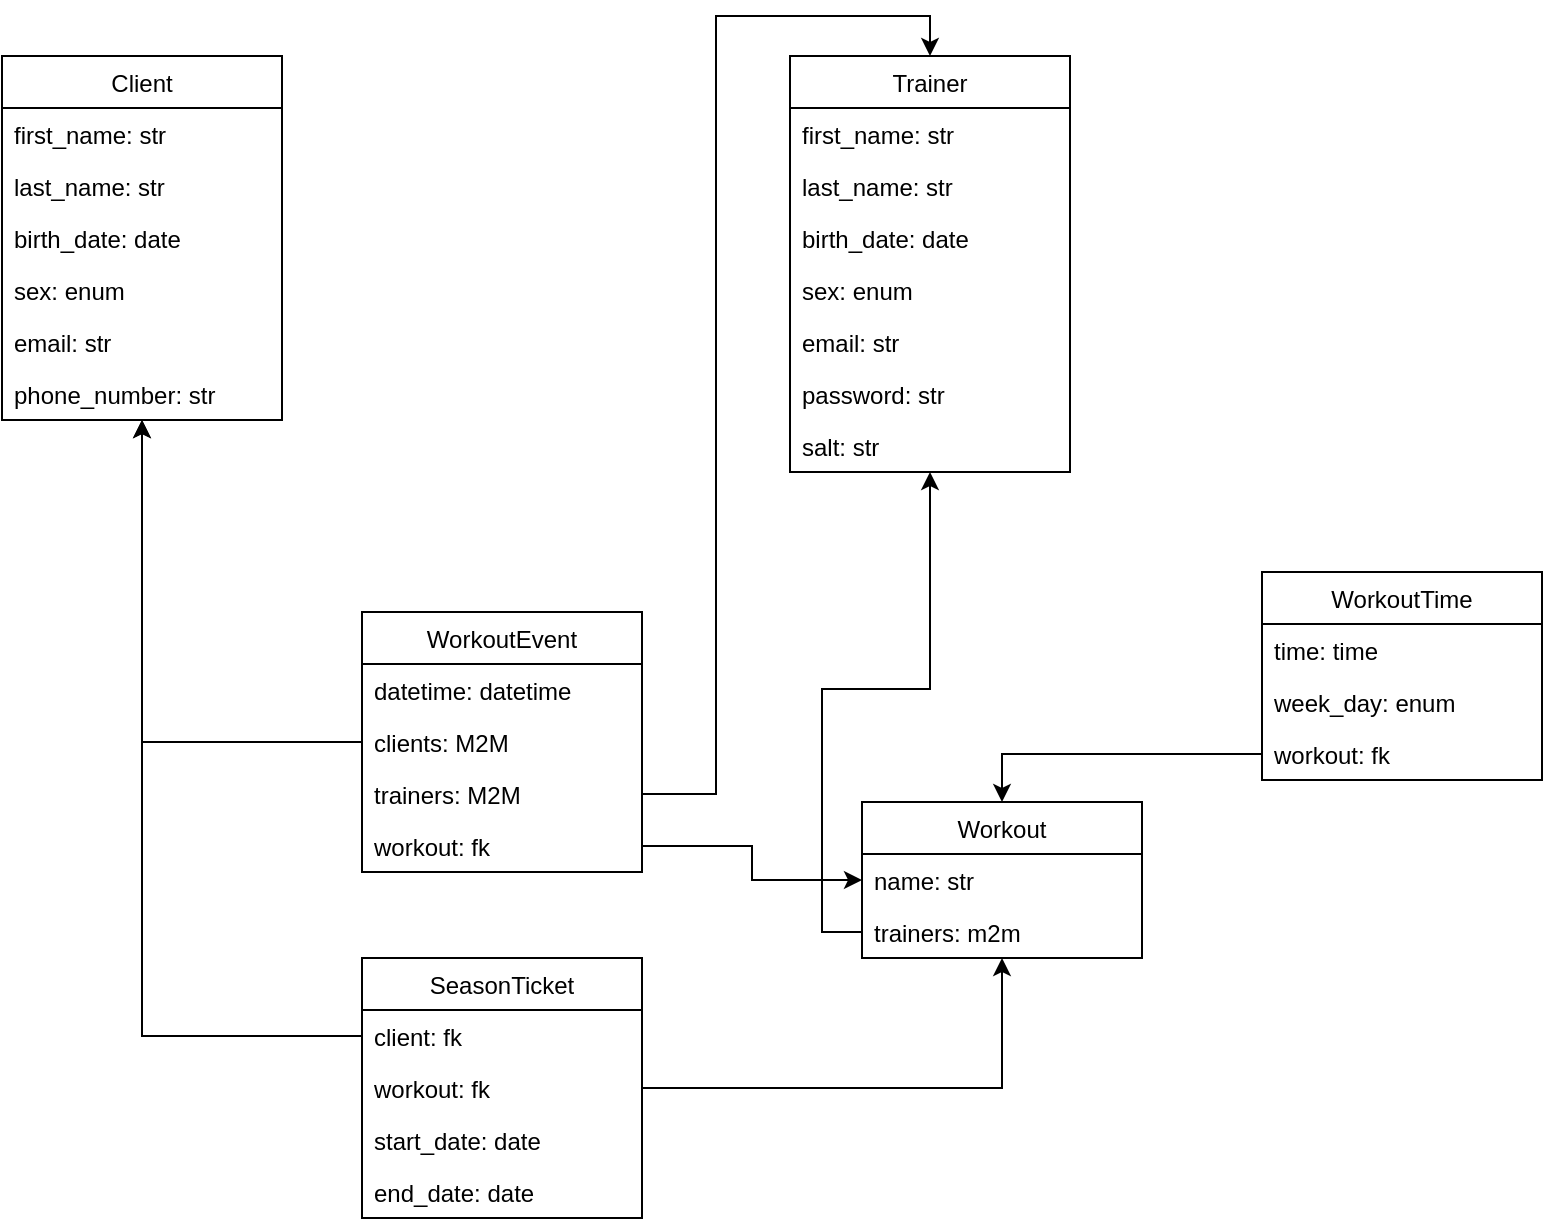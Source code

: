 <mxfile version="12.9.7" type="github"><diagram id="29OeNXqhFAlqWz0zoziL" name="Page-1"><mxGraphModel dx="1422" dy="787" grid="1" gridSize="10" guides="1" tooltips="1" connect="1" arrows="1" fold="1" page="1" pageScale="1" pageWidth="827" pageHeight="1169" math="0" shadow="0"><root><mxCell id="0"/><mxCell id="1" parent="0"/><mxCell id="s4_ss9qBjF1tHqy0CyjF-14" value="Trainer" style="swimlane;fontStyle=0;childLayout=stackLayout;horizontal=1;startSize=26;fillColor=none;horizontalStack=0;resizeParent=1;resizeParentMax=0;resizeLast=0;collapsible=1;marginBottom=0;" parent="1" vertex="1"><mxGeometry x="414" y="132" width="140" height="208" as="geometry"/></mxCell><mxCell id="s4_ss9qBjF1tHqy0CyjF-15" value="first_name: str" style="text;strokeColor=none;fillColor=none;align=left;verticalAlign=top;spacingLeft=4;spacingRight=4;overflow=hidden;rotatable=0;points=[[0,0.5],[1,0.5]];portConstraint=eastwest;" parent="s4_ss9qBjF1tHqy0CyjF-14" vertex="1"><mxGeometry y="26" width="140" height="26" as="geometry"/></mxCell><mxCell id="HnQStIlF2Rtl9gJlsySx-2" value="last_name: str" style="text;strokeColor=none;fillColor=none;align=left;verticalAlign=top;spacingLeft=4;spacingRight=4;overflow=hidden;rotatable=0;points=[[0,0.5],[1,0.5]];portConstraint=eastwest;" vertex="1" parent="s4_ss9qBjF1tHqy0CyjF-14"><mxGeometry y="52" width="140" height="26" as="geometry"/></mxCell><mxCell id="HnQStIlF2Rtl9gJlsySx-3" value="birth_date: date" style="text;strokeColor=none;fillColor=none;align=left;verticalAlign=top;spacingLeft=4;spacingRight=4;overflow=hidden;rotatable=0;points=[[0,0.5],[1,0.5]];portConstraint=eastwest;" vertex="1" parent="s4_ss9qBjF1tHqy0CyjF-14"><mxGeometry y="78" width="140" height="26" as="geometry"/></mxCell><mxCell id="HnQStIlF2Rtl9gJlsySx-4" value="sex: enum" style="text;strokeColor=none;fillColor=none;align=left;verticalAlign=top;spacingLeft=4;spacingRight=4;overflow=hidden;rotatable=0;points=[[0,0.5],[1,0.5]];portConstraint=eastwest;" vertex="1" parent="s4_ss9qBjF1tHqy0CyjF-14"><mxGeometry y="104" width="140" height="26" as="geometry"/></mxCell><mxCell id="HnQStIlF2Rtl9gJlsySx-5" value="email: str" style="text;strokeColor=none;fillColor=none;align=left;verticalAlign=top;spacingLeft=4;spacingRight=4;overflow=hidden;rotatable=0;points=[[0,0.5],[1,0.5]];portConstraint=eastwest;" vertex="1" parent="s4_ss9qBjF1tHqy0CyjF-14"><mxGeometry y="130" width="140" height="26" as="geometry"/></mxCell><mxCell id="HnQStIlF2Rtl9gJlsySx-6" value="password: str" style="text;strokeColor=none;fillColor=none;align=left;verticalAlign=top;spacingLeft=4;spacingRight=4;overflow=hidden;rotatable=0;points=[[0,0.5],[1,0.5]];portConstraint=eastwest;" vertex="1" parent="s4_ss9qBjF1tHqy0CyjF-14"><mxGeometry y="156" width="140" height="26" as="geometry"/></mxCell><mxCell id="HnQStIlF2Rtl9gJlsySx-7" value="salt: str" style="text;strokeColor=none;fillColor=none;align=left;verticalAlign=top;spacingLeft=4;spacingRight=4;overflow=hidden;rotatable=0;points=[[0,0.5],[1,0.5]];portConstraint=eastwest;" vertex="1" parent="s4_ss9qBjF1tHqy0CyjF-14"><mxGeometry y="182" width="140" height="26" as="geometry"/></mxCell><mxCell id="s4_ss9qBjF1tHqy0CyjF-46" style="edgeStyle=orthogonalEdgeStyle;rounded=0;orthogonalLoop=1;jettySize=auto;html=1;exitX=1;exitY=0.5;exitDx=0;exitDy=0;" parent="1" source="s4_ss9qBjF1tHqy0CyjF-45" target="s4_ss9qBjF1tHqy0CyjF-32" edge="1"><mxGeometry relative="1" as="geometry"/></mxCell><mxCell id="s4_ss9qBjF1tHqy0CyjF-32" value="Workout" style="swimlane;fontStyle=0;childLayout=stackLayout;horizontal=1;startSize=26;fillColor=none;horizontalStack=0;resizeParent=1;resizeParentMax=0;resizeLast=0;collapsible=1;marginBottom=0;" parent="1" vertex="1"><mxGeometry x="450" y="505" width="140" height="78" as="geometry"/></mxCell><mxCell id="s4_ss9qBjF1tHqy0CyjF-33" value="name: str&#10;" style="text;strokeColor=none;fillColor=none;align=left;verticalAlign=top;spacingLeft=4;spacingRight=4;overflow=hidden;rotatable=0;points=[[0,0.5],[1,0.5]];portConstraint=eastwest;" parent="s4_ss9qBjF1tHqy0CyjF-32" vertex="1"><mxGeometry y="26" width="140" height="26" as="geometry"/></mxCell><mxCell id="s4_ss9qBjF1tHqy0CyjF-54" value="trainers: m2m" style="text;strokeColor=none;fillColor=none;align=left;verticalAlign=top;spacingLeft=4;spacingRight=4;overflow=hidden;rotatable=0;points=[[0,0.5],[1,0.5]];portConstraint=eastwest;" parent="s4_ss9qBjF1tHqy0CyjF-32" vertex="1"><mxGeometry y="52" width="140" height="26" as="geometry"/></mxCell><mxCell id="s4_ss9qBjF1tHqy0CyjF-51" style="edgeStyle=orthogonalEdgeStyle;rounded=0;orthogonalLoop=1;jettySize=auto;html=1;entryX=0.5;entryY=0;entryDx=0;entryDy=0;" parent="1" source="s4_ss9qBjF1tHqy0CyjF-50" target="s4_ss9qBjF1tHqy0CyjF-32" edge="1"><mxGeometry relative="1" as="geometry"/></mxCell><mxCell id="s4_ss9qBjF1tHqy0CyjF-47" value="WorkoutTime" style="swimlane;fontStyle=0;childLayout=stackLayout;horizontal=1;startSize=26;fillColor=none;horizontalStack=0;resizeParent=1;resizeParentMax=0;resizeLast=0;collapsible=1;marginBottom=0;" parent="1" vertex="1"><mxGeometry x="650" y="390" width="140" height="104" as="geometry"/></mxCell><mxCell id="s4_ss9qBjF1tHqy0CyjF-48" value="time: time" style="text;strokeColor=none;fillColor=none;align=left;verticalAlign=top;spacingLeft=4;spacingRight=4;overflow=hidden;rotatable=0;points=[[0,0.5],[1,0.5]];portConstraint=eastwest;" parent="s4_ss9qBjF1tHqy0CyjF-47" vertex="1"><mxGeometry y="26" width="140" height="26" as="geometry"/></mxCell><mxCell id="s4_ss9qBjF1tHqy0CyjF-49" value="week_day: enum" style="text;strokeColor=none;fillColor=none;align=left;verticalAlign=top;spacingLeft=4;spacingRight=4;overflow=hidden;rotatable=0;points=[[0,0.5],[1,0.5]];portConstraint=eastwest;" parent="s4_ss9qBjF1tHqy0CyjF-47" vertex="1"><mxGeometry y="52" width="140" height="26" as="geometry"/></mxCell><mxCell id="s4_ss9qBjF1tHqy0CyjF-50" value="workout: fk" style="text;strokeColor=none;fillColor=none;align=left;verticalAlign=top;spacingLeft=4;spacingRight=4;overflow=hidden;rotatable=0;points=[[0,0.5],[1,0.5]];portConstraint=eastwest;" parent="s4_ss9qBjF1tHqy0CyjF-47" vertex="1"><mxGeometry y="78" width="140" height="26" as="geometry"/></mxCell><mxCell id="s4_ss9qBjF1tHqy0CyjF-52" style="edgeStyle=orthogonalEdgeStyle;rounded=0;orthogonalLoop=1;jettySize=auto;html=1;" parent="1" source="s4_ss9qBjF1tHqy0CyjF-43" target="s4_ss9qBjF1tHqy0CyjF-28" edge="1"><mxGeometry relative="1" as="geometry"/></mxCell><mxCell id="s4_ss9qBjF1tHqy0CyjF-53" style="edgeStyle=orthogonalEdgeStyle;rounded=0;orthogonalLoop=1;jettySize=auto;html=1;exitX=1;exitY=0.5;exitDx=0;exitDy=0;entryX=0.5;entryY=0;entryDx=0;entryDy=0;" parent="1" source="s4_ss9qBjF1tHqy0CyjF-44" target="s4_ss9qBjF1tHqy0CyjF-14" edge="1"><mxGeometry relative="1" as="geometry"/></mxCell><mxCell id="s4_ss9qBjF1tHqy0CyjF-55" style="edgeStyle=orthogonalEdgeStyle;rounded=0;orthogonalLoop=1;jettySize=auto;html=1;" parent="1" source="s4_ss9qBjF1tHqy0CyjF-54" target="s4_ss9qBjF1tHqy0CyjF-14" edge="1"><mxGeometry relative="1" as="geometry"/></mxCell><mxCell id="s4_ss9qBjF1tHqy0CyjF-73" style="edgeStyle=orthogonalEdgeStyle;rounded=0;orthogonalLoop=1;jettySize=auto;html=1;" parent="1" source="s4_ss9qBjF1tHqy0CyjF-69" target="s4_ss9qBjF1tHqy0CyjF-28" edge="1"><mxGeometry relative="1" as="geometry"/></mxCell><mxCell id="s4_ss9qBjF1tHqy0CyjF-74" style="edgeStyle=orthogonalEdgeStyle;rounded=0;orthogonalLoop=1;jettySize=auto;html=1;exitX=1;exitY=0.5;exitDx=0;exitDy=0;" parent="1" source="s4_ss9qBjF1tHqy0CyjF-70" target="s4_ss9qBjF1tHqy0CyjF-32" edge="1"><mxGeometry relative="1" as="geometry"/></mxCell><mxCell id="s4_ss9qBjF1tHqy0CyjF-28" value="Client" style="swimlane;fontStyle=0;childLayout=stackLayout;horizontal=1;startSize=26;fillColor=none;horizontalStack=0;resizeParent=1;resizeParentMax=0;resizeLast=0;collapsible=1;marginBottom=0;" parent="1" vertex="1"><mxGeometry x="20" y="132" width="140" height="182" as="geometry"/></mxCell><mxCell id="HnQStIlF2Rtl9gJlsySx-9" value="first_name: str" style="text;strokeColor=none;fillColor=none;align=left;verticalAlign=top;spacingLeft=4;spacingRight=4;overflow=hidden;rotatable=0;points=[[0,0.5],[1,0.5]];portConstraint=eastwest;" vertex="1" parent="s4_ss9qBjF1tHqy0CyjF-28"><mxGeometry y="26" width="140" height="26" as="geometry"/></mxCell><mxCell id="HnQStIlF2Rtl9gJlsySx-10" value="last_name: str" style="text;strokeColor=none;fillColor=none;align=left;verticalAlign=top;spacingLeft=4;spacingRight=4;overflow=hidden;rotatable=0;points=[[0,0.5],[1,0.5]];portConstraint=eastwest;" vertex="1" parent="s4_ss9qBjF1tHqy0CyjF-28"><mxGeometry y="52" width="140" height="26" as="geometry"/></mxCell><mxCell id="HnQStIlF2Rtl9gJlsySx-11" value="birth_date: date&#10;" style="text;strokeColor=none;fillColor=none;align=left;verticalAlign=top;spacingLeft=4;spacingRight=4;overflow=hidden;rotatable=0;points=[[0,0.5],[1,0.5]];portConstraint=eastwest;" vertex="1" parent="s4_ss9qBjF1tHqy0CyjF-28"><mxGeometry y="78" width="140" height="26" as="geometry"/></mxCell><mxCell id="HnQStIlF2Rtl9gJlsySx-14" value="sex: enum" style="text;strokeColor=none;fillColor=none;align=left;verticalAlign=top;spacingLeft=4;spacingRight=4;overflow=hidden;rotatable=0;points=[[0,0.5],[1,0.5]];portConstraint=eastwest;" vertex="1" parent="s4_ss9qBjF1tHqy0CyjF-28"><mxGeometry y="104" width="140" height="26" as="geometry"/></mxCell><mxCell id="HnQStIlF2Rtl9gJlsySx-13" value="email: str" style="text;strokeColor=none;fillColor=none;align=left;verticalAlign=top;spacingLeft=4;spacingRight=4;overflow=hidden;rotatable=0;points=[[0,0.5],[1,0.5]];portConstraint=eastwest;" vertex="1" parent="s4_ss9qBjF1tHqy0CyjF-28"><mxGeometry y="130" width="140" height="26" as="geometry"/></mxCell><mxCell id="HnQStIlF2Rtl9gJlsySx-15" value="phone_number: str" style="text;strokeColor=none;fillColor=none;align=left;verticalAlign=top;spacingLeft=4;spacingRight=4;overflow=hidden;rotatable=0;points=[[0,0.5],[1,0.5]];portConstraint=eastwest;" vertex="1" parent="s4_ss9qBjF1tHqy0CyjF-28"><mxGeometry y="156" width="140" height="26" as="geometry"/></mxCell><mxCell id="s4_ss9qBjF1tHqy0CyjF-41" value="WorkoutEvent" style="swimlane;fontStyle=0;childLayout=stackLayout;horizontal=1;startSize=26;fillColor=none;horizontalStack=0;resizeParent=1;resizeParentMax=0;resizeLast=0;collapsible=1;marginBottom=0;" parent="1" vertex="1"><mxGeometry x="200" y="410" width="140" height="130" as="geometry"/></mxCell><mxCell id="s4_ss9qBjF1tHqy0CyjF-42" value="datetime: datetime" style="text;strokeColor=none;fillColor=none;align=left;verticalAlign=top;spacingLeft=4;spacingRight=4;overflow=hidden;rotatable=0;points=[[0,0.5],[1,0.5]];portConstraint=eastwest;" parent="s4_ss9qBjF1tHqy0CyjF-41" vertex="1"><mxGeometry y="26" width="140" height="26" as="geometry"/></mxCell><mxCell id="s4_ss9qBjF1tHqy0CyjF-43" value="clients: M2M" style="text;strokeColor=none;fillColor=none;align=left;verticalAlign=top;spacingLeft=4;spacingRight=4;overflow=hidden;rotatable=0;points=[[0,0.5],[1,0.5]];portConstraint=eastwest;" parent="s4_ss9qBjF1tHqy0CyjF-41" vertex="1"><mxGeometry y="52" width="140" height="26" as="geometry"/></mxCell><mxCell id="s4_ss9qBjF1tHqy0CyjF-44" value="trainers: M2M" style="text;strokeColor=none;fillColor=none;align=left;verticalAlign=top;spacingLeft=4;spacingRight=4;overflow=hidden;rotatable=0;points=[[0,0.5],[1,0.5]];portConstraint=eastwest;" parent="s4_ss9qBjF1tHqy0CyjF-41" vertex="1"><mxGeometry y="78" width="140" height="26" as="geometry"/></mxCell><mxCell id="s4_ss9qBjF1tHqy0CyjF-45" value="workout: fk" style="text;strokeColor=none;fillColor=none;align=left;verticalAlign=top;spacingLeft=4;spacingRight=4;overflow=hidden;rotatable=0;points=[[0,0.5],[1,0.5]];portConstraint=eastwest;" parent="s4_ss9qBjF1tHqy0CyjF-41" vertex="1"><mxGeometry y="104" width="140" height="26" as="geometry"/></mxCell><mxCell id="s4_ss9qBjF1tHqy0CyjF-56" value="SeasonTicket" style="swimlane;fontStyle=0;childLayout=stackLayout;horizontal=1;startSize=26;fillColor=none;horizontalStack=0;resizeParent=1;resizeParentMax=0;resizeLast=0;collapsible=1;marginBottom=0;" parent="1" vertex="1"><mxGeometry x="200" y="583" width="140" height="130" as="geometry"/></mxCell><mxCell id="s4_ss9qBjF1tHqy0CyjF-69" value="client: fk" style="text;strokeColor=none;fillColor=none;align=left;verticalAlign=top;spacingLeft=4;spacingRight=4;overflow=hidden;rotatable=0;points=[[0,0.5],[1,0.5]];portConstraint=eastwest;" parent="s4_ss9qBjF1tHqy0CyjF-56" vertex="1"><mxGeometry y="26" width="140" height="26" as="geometry"/></mxCell><mxCell id="s4_ss9qBjF1tHqy0CyjF-70" value="workout: fk" style="text;strokeColor=none;fillColor=none;align=left;verticalAlign=top;spacingLeft=4;spacingRight=4;overflow=hidden;rotatable=0;points=[[0,0.5],[1,0.5]];portConstraint=eastwest;" parent="s4_ss9qBjF1tHqy0CyjF-56" vertex="1"><mxGeometry y="52" width="140" height="26" as="geometry"/></mxCell><mxCell id="s4_ss9qBjF1tHqy0CyjF-71" value="start_date: date" style="text;strokeColor=none;fillColor=none;align=left;verticalAlign=top;spacingLeft=4;spacingRight=4;overflow=hidden;rotatable=0;points=[[0,0.5],[1,0.5]];portConstraint=eastwest;" parent="s4_ss9qBjF1tHqy0CyjF-56" vertex="1"><mxGeometry y="78" width="140" height="26" as="geometry"/></mxCell><mxCell id="s4_ss9qBjF1tHqy0CyjF-72" value="end_date: date" style="text;strokeColor=none;fillColor=none;align=left;verticalAlign=top;spacingLeft=4;spacingRight=4;overflow=hidden;rotatable=0;points=[[0,0.5],[1,0.5]];portConstraint=eastwest;" parent="s4_ss9qBjF1tHqy0CyjF-56" vertex="1"><mxGeometry y="104" width="140" height="26" as="geometry"/></mxCell></root></mxGraphModel></diagram></mxfile>